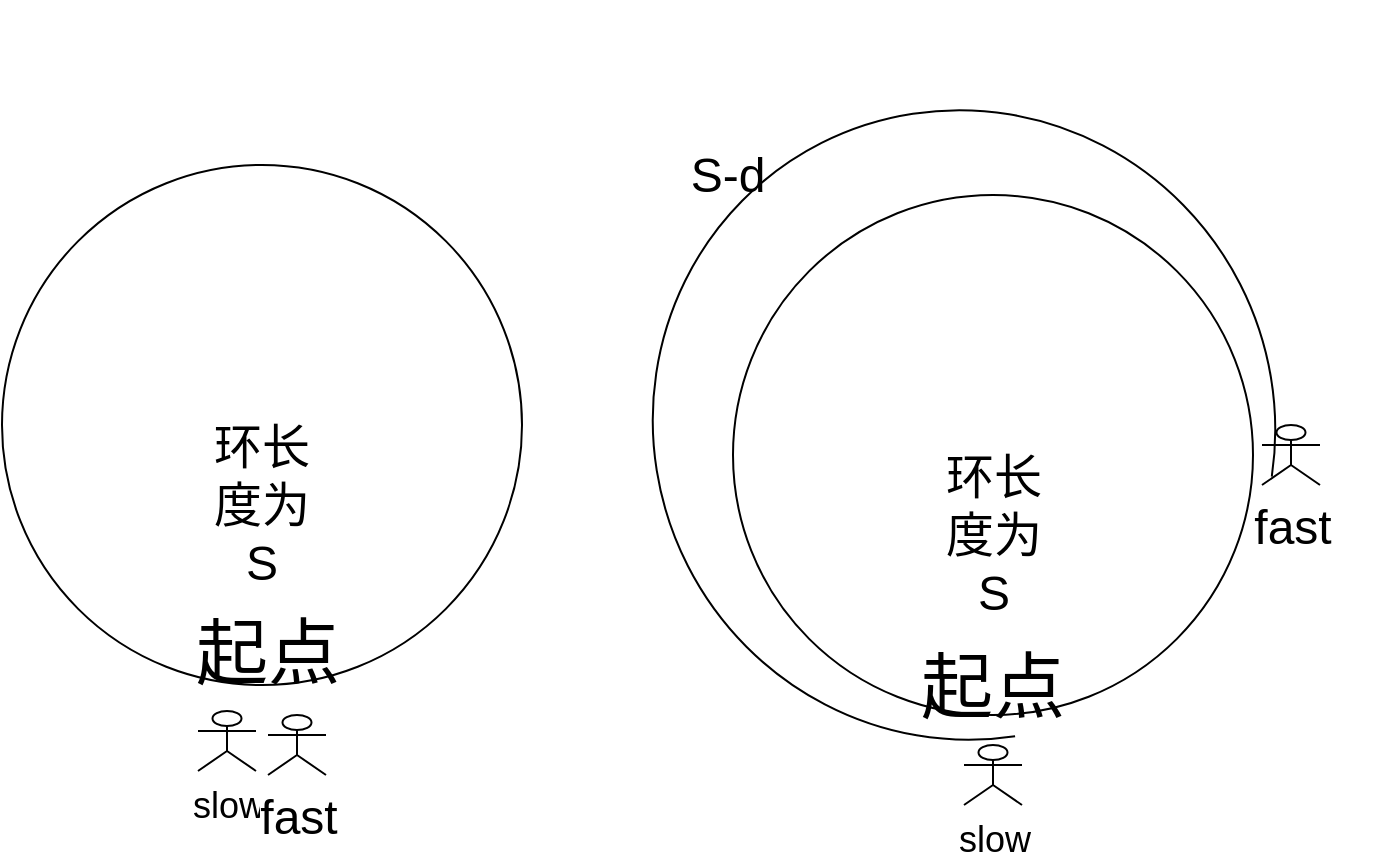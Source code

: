 <mxfile version="12.2.4" pages="1"><diagram id="_4UQdKb8Nr2KDpYczpor" name="Page-1"><mxGraphModel dx="1635" dy="1624" grid="1" gridSize="10" guides="1" tooltips="1" connect="1" arrows="1" fold="1" page="1" pageScale="1" pageWidth="827" pageHeight="1169" math="0" shadow="0"><root><mxCell id="0"/><mxCell id="1" parent="0"/><mxCell id="38" value="" style="ellipse;whiteSpace=wrap;html=1;aspect=fixed;" parent="1" vertex="1"><mxGeometry x="-760" y="-403.5" width="260" height="260" as="geometry"/></mxCell><mxCell id="39" value="&lt;font style=&quot;font-size: 36px&quot;&gt;起点&lt;/font&gt;" style="text;html=1;strokeColor=none;fillColor=none;align=center;verticalAlign=middle;whiteSpace=wrap;rounded=0;" parent="1" vertex="1"><mxGeometry x="-677" y="-171.5" width="100" height="23" as="geometry"/></mxCell><mxCell id="40" value="&lt;font style=&quot;font-size: 24px&quot;&gt;环长度为S&lt;/font&gt;" style="text;html=1;strokeColor=none;fillColor=none;align=center;verticalAlign=middle;whiteSpace=wrap;rounded=0;" parent="1" vertex="1"><mxGeometry x="-662" y="-243.5" width="64" height="20" as="geometry"/></mxCell><mxCell id="42" value="&lt;font style=&quot;font-size: 24px&quot;&gt;fast&lt;/font&gt;" style="shape=umlActor;verticalLabelPosition=bottom;labelBackgroundColor=#ffffff;verticalAlign=top;html=1;outlineConnect=0;" parent="1" vertex="1"><mxGeometry x="-130" y="-273.5" width="29" height="30" as="geometry"/></mxCell><mxCell id="50" value="" style="ellipse;whiteSpace=wrap;html=1;aspect=fixed;" parent="1" vertex="1"><mxGeometry x="-394.5" y="-388.5" width="260" height="260" as="geometry"/></mxCell><mxCell id="51" value="&lt;span style=&quot;font-size: 36px&quot;&gt;起点&lt;/span&gt;" style="text;html=1;strokeColor=none;fillColor=none;align=center;verticalAlign=middle;whiteSpace=wrap;rounded=0;" parent="1" vertex="1"><mxGeometry x="-307" y="-153.5" width="85" height="20" as="geometry"/></mxCell><mxCell id="52" value="&lt;font style=&quot;font-size: 24px&quot;&gt;环长度为S&lt;/font&gt;" style="text;html=1;strokeColor=none;fillColor=none;align=center;verticalAlign=middle;whiteSpace=wrap;rounded=0;" parent="1" vertex="1"><mxGeometry x="-296.5" y="-228.5" width="64" height="20" as="geometry"/></mxCell><mxCell id="55" value="" style="verticalLabelPosition=bottom;verticalAlign=top;html=1;shape=mxgraph.basic.arc;startAngle=0.3;endAngle=0.1;direction=south;rotation=-27;" parent="1" vertex="1"><mxGeometry x="-434" y="-431.5" width="310" height="316" as="geometry"/></mxCell><mxCell id="62" value="&lt;font style=&quot;font-size: 18px&quot;&gt;slow&lt;/font&gt;" style="shape=umlActor;verticalLabelPosition=bottom;labelBackgroundColor=#ffffff;verticalAlign=top;html=1;outlineConnect=0;" parent="1" vertex="1"><mxGeometry x="-279" y="-113.5" width="29" height="30" as="geometry"/></mxCell><mxCell id="68" value="&lt;font style=&quot;font-size: 18px&quot;&gt;slow&lt;/font&gt;" style="shape=umlActor;verticalLabelPosition=bottom;labelBackgroundColor=#ffffff;verticalAlign=top;html=1;outlineConnect=0;" parent="1" vertex="1"><mxGeometry x="-662" y="-130.5" width="29" height="30" as="geometry"/></mxCell><mxCell id="69" value="&lt;span style=&quot;font-size: 24px&quot;&gt;S-d&lt;/span&gt;" style="text;html=1;strokeColor=none;fillColor=none;align=center;verticalAlign=middle;whiteSpace=wrap;rounded=0;" parent="1" vertex="1"><mxGeometry x="-434" y="-408.5" width="74" height="20" as="geometry"/></mxCell><mxCell id="70" value="&lt;font style=&quot;font-size: 24px&quot;&gt;fast&lt;/font&gt;" style="shape=umlActor;verticalLabelPosition=bottom;labelBackgroundColor=#ffffff;verticalAlign=top;html=1;outlineConnect=0;" vertex="1" parent="1"><mxGeometry x="-627" y="-128.5" width="29" height="30" as="geometry"/></mxCell></root></mxGraphModel></diagram></mxfile>